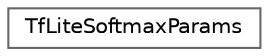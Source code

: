 digraph "Graphical Class Hierarchy"
{
 // LATEX_PDF_SIZE
  bgcolor="transparent";
  edge [fontname=Helvetica,fontsize=10,labelfontname=Helvetica,labelfontsize=10];
  node [fontname=Helvetica,fontsize=10,shape=box,height=0.2,width=0.4];
  rankdir="LR";
  Node0 [id="Node000000",label="TfLiteSoftmaxParams",height=0.2,width=0.4,color="grey40", fillcolor="white", style="filled",URL="$struct_tf_lite_softmax_params.html",tooltip=" "];
}
